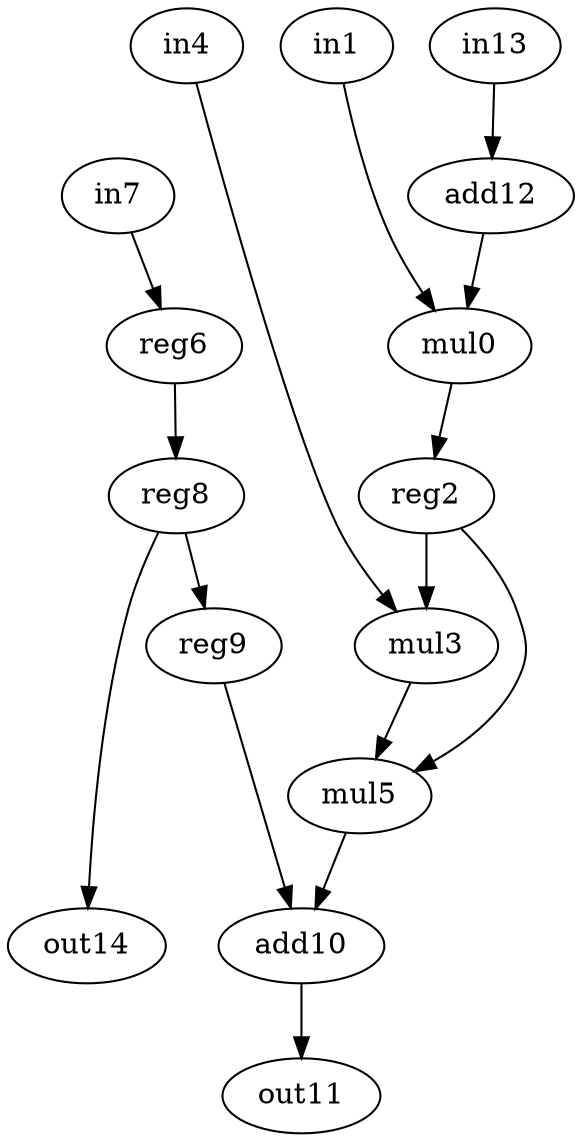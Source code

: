 digraph g {
0 [label = mul0;op = mul;]
1 [label = in1;op = in;]
2 [label = add10;op = add;]
3 [label = out11;op = out;]
4 [label = add12;op = addi;value = 2;]
5 [label = in13;op = in;]
6 [label = out14;op = out;]
7 [label = reg2;op = reg;]
8 [label = mul3;op = mul;]
9 [label = in4;op = in;]
10 [label = mul5;op = mul;]
11 [label = reg6;op = reg;]
12 [label = in7;op = in;]
13 [label = reg8;op = reg;]
14 [label = reg9;op = reg;]
0 -> 7 [port=0; weight=0;]
1 -> 0 [port=0; weight=0;]
2 -> 3 [port=0; weight=0;]
4 -> 0 [port=1; weight=0;]
5 -> 4 [port=0; weight=0;]
7 -> 8 [port=0; weight=1;]
7 -> 10 [port=0; weight=0;]
8 -> 10 [port=1; weight=0;]
9 -> 8 [port=1; weight=0;]
10 -> 2 [port=0; weight=0;]
11 -> 13 [port=0; weight=0;]
12 -> 11 [port=0; weight=0;]
13 -> 14 [port=0; weight=0;]
13 -> 6 [port=0; weight=0;]
14 -> 2 [port=1; weight=0;]
}
